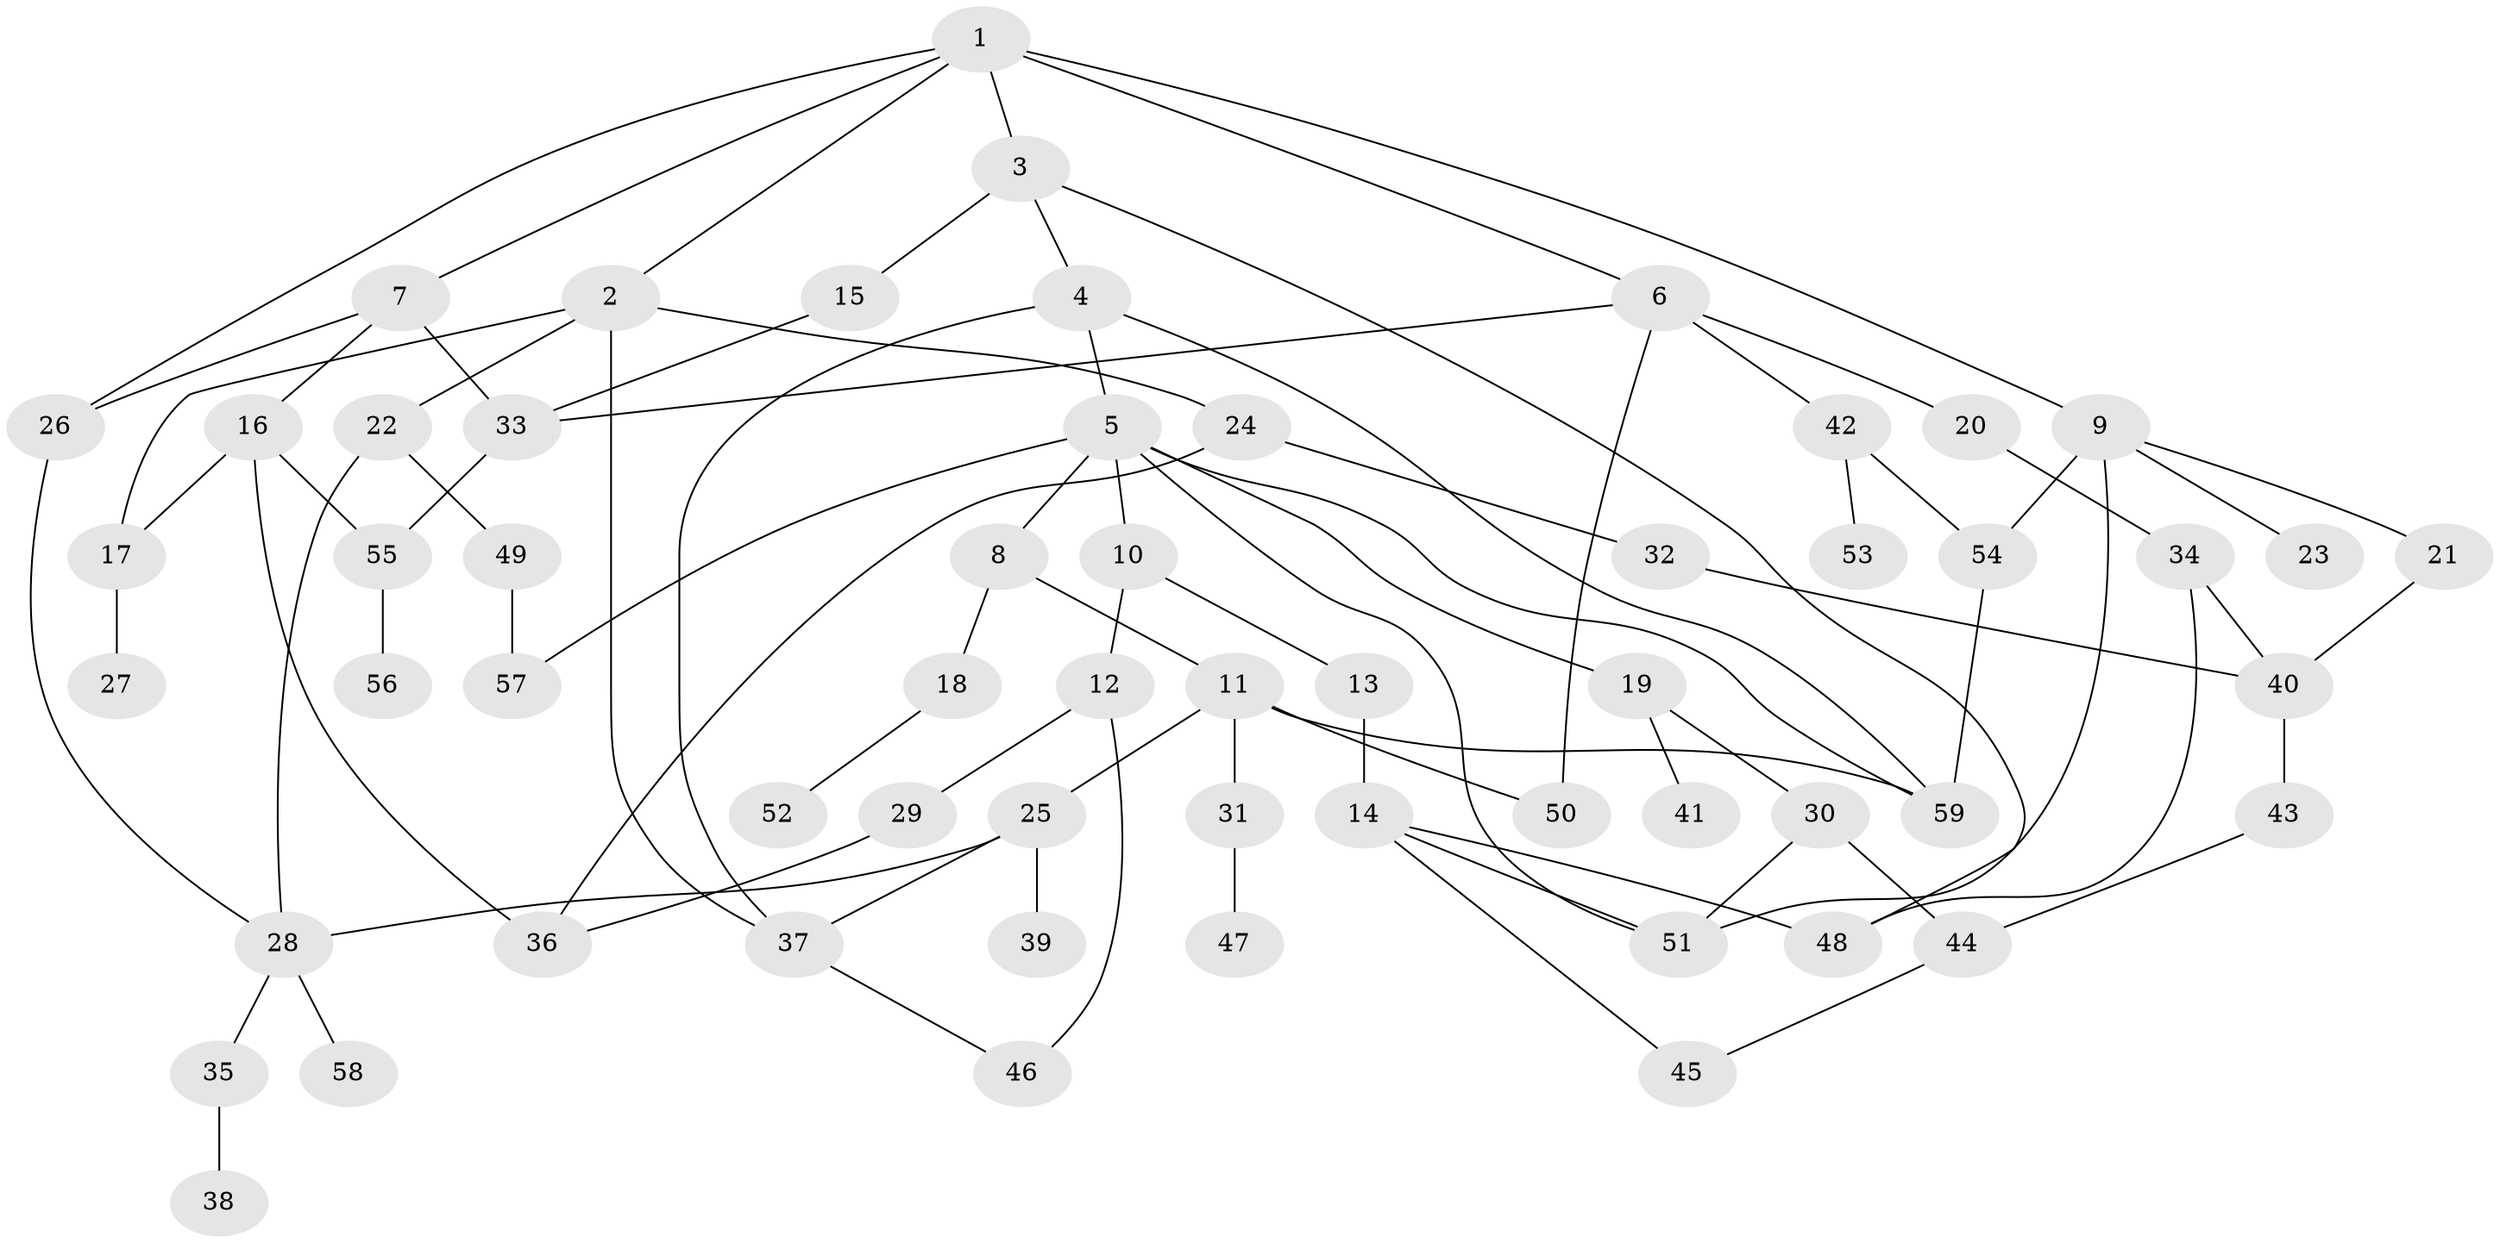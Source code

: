 // coarse degree distribution, {8: 0.02702702702702703, 5: 0.10810810810810811, 7: 0.05405405405405406, 6: 0.02702702702702703, 3: 0.2702702702702703, 4: 0.16216216216216217, 1: 0.21621621621621623, 2: 0.13513513513513514}
// Generated by graph-tools (version 1.1) at 2025/48/03/04/25 22:48:41]
// undirected, 59 vertices, 85 edges
graph export_dot {
  node [color=gray90,style=filled];
  1;
  2;
  3;
  4;
  5;
  6;
  7;
  8;
  9;
  10;
  11;
  12;
  13;
  14;
  15;
  16;
  17;
  18;
  19;
  20;
  21;
  22;
  23;
  24;
  25;
  26;
  27;
  28;
  29;
  30;
  31;
  32;
  33;
  34;
  35;
  36;
  37;
  38;
  39;
  40;
  41;
  42;
  43;
  44;
  45;
  46;
  47;
  48;
  49;
  50;
  51;
  52;
  53;
  54;
  55;
  56;
  57;
  58;
  59;
  1 -- 2;
  1 -- 3;
  1 -- 6;
  1 -- 7;
  1 -- 9;
  1 -- 26;
  2 -- 17;
  2 -- 22;
  2 -- 24;
  2 -- 37;
  3 -- 4;
  3 -- 15;
  3 -- 48;
  4 -- 5;
  4 -- 37;
  4 -- 59;
  5 -- 8;
  5 -- 10;
  5 -- 19;
  5 -- 51;
  5 -- 57;
  5 -- 59;
  6 -- 20;
  6 -- 33;
  6 -- 42;
  6 -- 50;
  7 -- 16;
  7 -- 26;
  7 -- 33;
  8 -- 11;
  8 -- 18;
  9 -- 21;
  9 -- 23;
  9 -- 54;
  9 -- 51;
  10 -- 12;
  10 -- 13;
  11 -- 25;
  11 -- 31;
  11 -- 59;
  11 -- 50;
  12 -- 29;
  12 -- 46;
  13 -- 14;
  14 -- 45;
  14 -- 48;
  14 -- 51;
  15 -- 33;
  16 -- 55;
  16 -- 36;
  16 -- 17;
  17 -- 27;
  18 -- 52;
  19 -- 30;
  19 -- 41;
  20 -- 34;
  21 -- 40;
  22 -- 49;
  22 -- 28;
  24 -- 32;
  24 -- 36;
  25 -- 28;
  25 -- 39;
  25 -- 37;
  26 -- 28;
  28 -- 35;
  28 -- 58;
  29 -- 36;
  30 -- 44;
  30 -- 51;
  31 -- 47;
  32 -- 40;
  33 -- 55;
  34 -- 40;
  34 -- 48;
  35 -- 38;
  37 -- 46;
  40 -- 43;
  42 -- 53;
  42 -- 54;
  43 -- 44;
  44 -- 45;
  49 -- 57;
  54 -- 59;
  55 -- 56;
}
